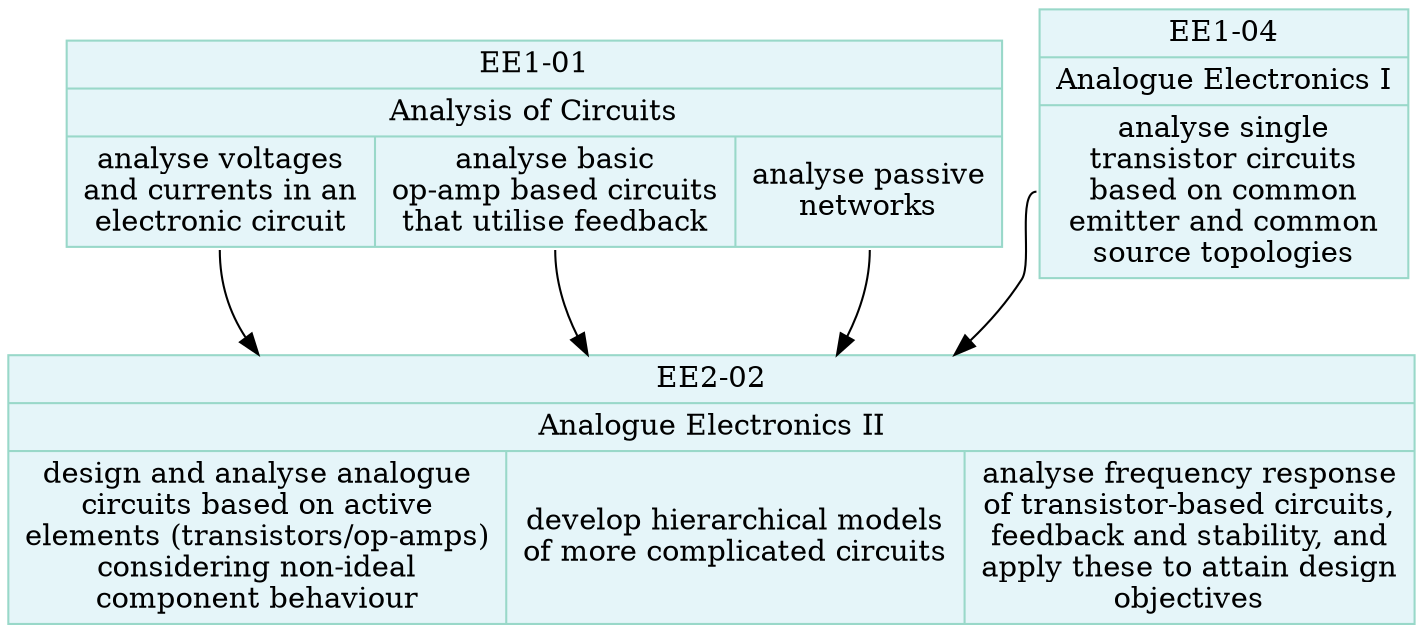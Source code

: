 digraph {
    
    node[shape=record, color="#99d8c9", fillcolor="#e5f5f9", style="filled"];
    
    EE101 [label="{EE1-01 | Analysis of Circuits | {
        <1>analyse voltages\nand currents in an\nelectronic circuit | 
        <2>analyse basic\nop-amp based circuits\nthat utilise feedback | 
        <3>analyse passive\nnetworks 
    }}"];
    
    EE104 [label="{EE1-04 | Analogue Electronics I | {
        <1>analyse single\ntransistor circuits\nbased on common\nemitter and common\nsource topologies
    }}"];
    
    EE202 [label="{EE2-02 | Analogue Electronics II | {
        <1>design and analyse analogue\ncircuits based on active\nelements (transistors/op-amps)\nconsidering non-ideal\ncomponent behaviour |
        <2>develop hierarchical models\nof more complicated circuits |
        <3>analyse frequency response\nof transistor-based circuits,\nfeedback and stability, and\napply these to attain design\nobjectives
    }}"];
    EE101:1 -> EE202;
    EE101:2 -> EE202;
    EE101:3 -> EE202;
    EE104:1 -> EE202;

}
